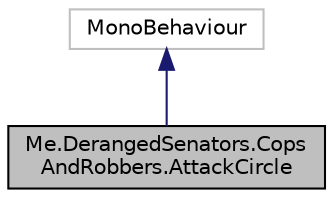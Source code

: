 digraph "Me.DerangedSenators.CopsAndRobbers.AttackCircle"
{
  edge [fontname="Helvetica",fontsize="10",labelfontname="Helvetica",labelfontsize="10"];
  node [fontname="Helvetica",fontsize="10",shape=record];
  Node0 [label="Me.DerangedSenators.Cops\lAndRobbers.AttackCircle",height=0.2,width=0.4,color="black", fillcolor="grey75", style="filled", fontcolor="black"];
  Node1 -> Node0 [dir="back",color="midnightblue",fontsize="10",style="solid",fontname="Helvetica"];
  Node1 [label="MonoBehaviour",height=0.2,width=0.4,color="grey75", fillcolor="white", style="filled"];
}

